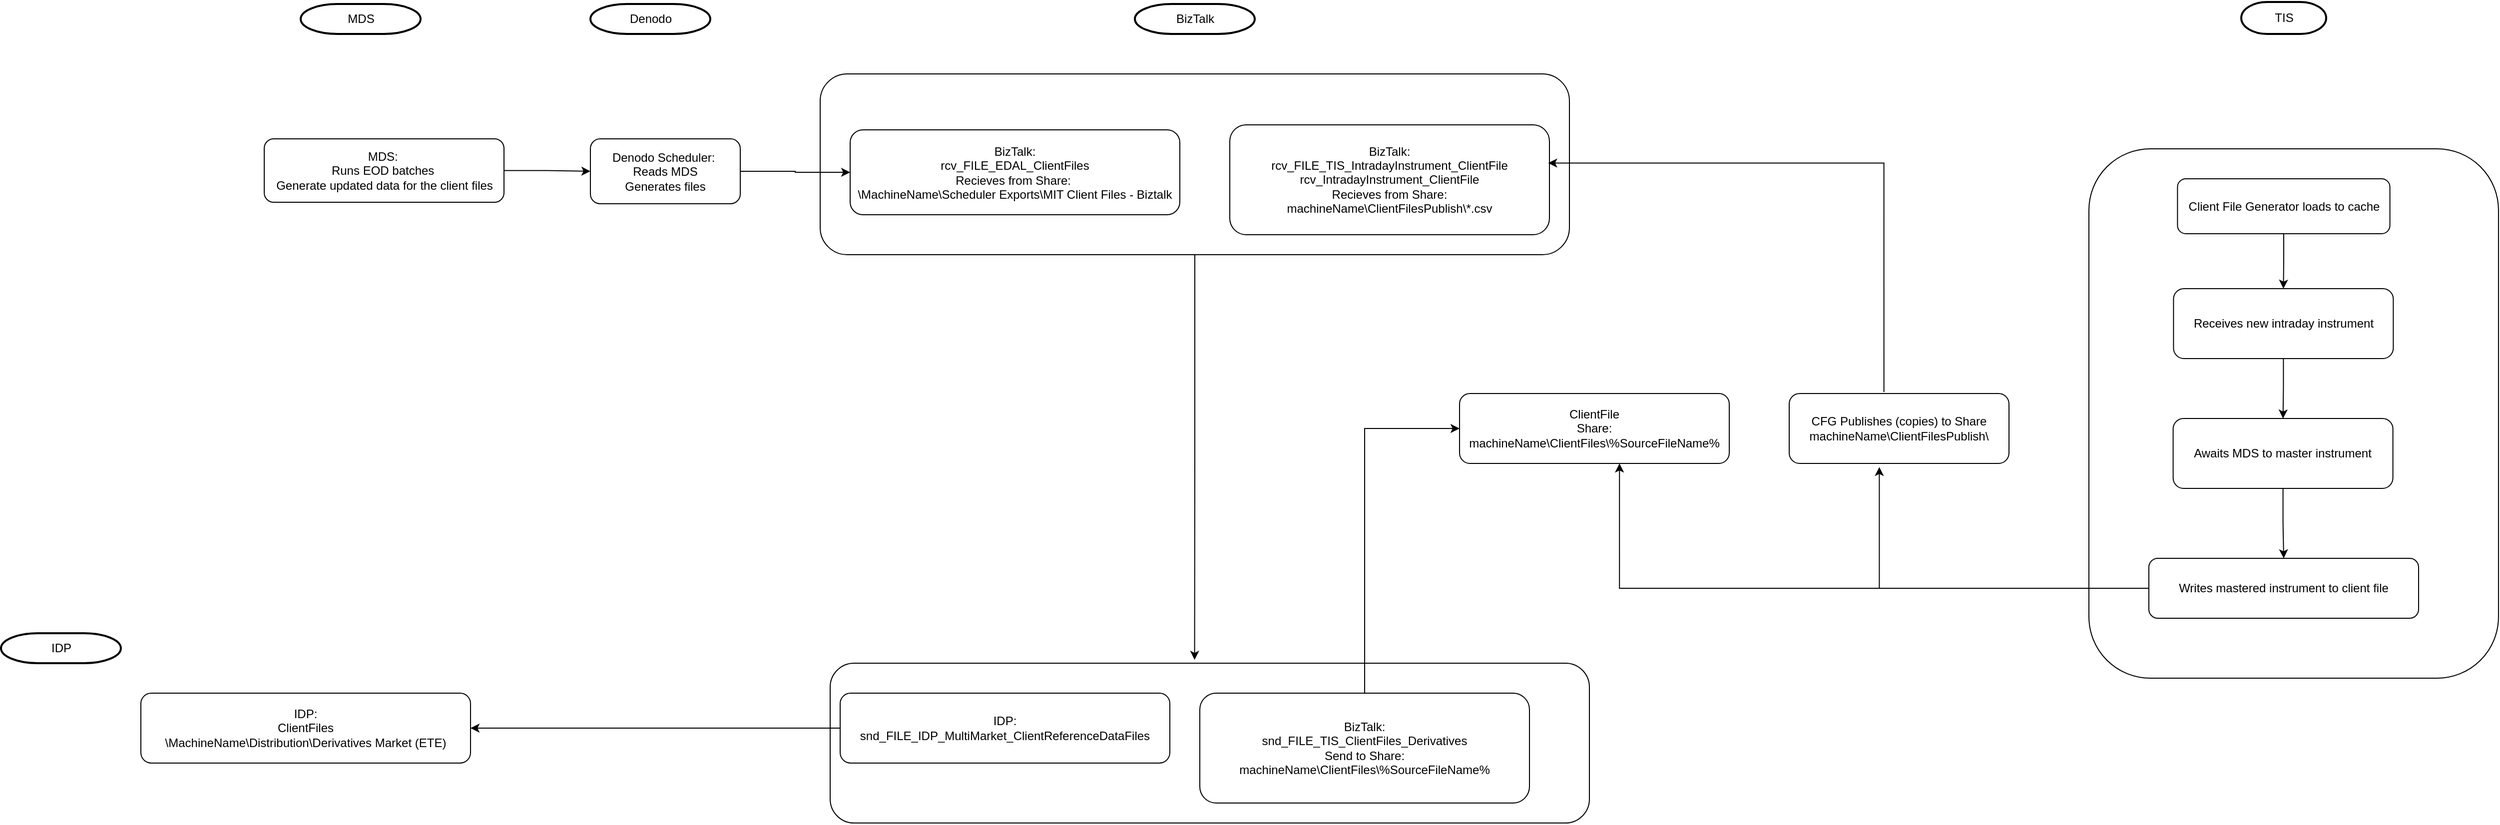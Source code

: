<mxfile version="23.1.5" type="github" pages="2">
  <diagram id="6a731a19-8d31-9384-78a2-239565b7b9f0" name="Page-1">
    <mxGraphModel dx="4181" dy="1641" grid="1" gridSize="10" guides="1" tooltips="1" connect="1" arrows="1" fold="1" page="1" pageScale="1" pageWidth="1169" pageHeight="827" background="none" math="0" shadow="0">
      <root>
        <mxCell id="0" />
        <mxCell id="1" parent="0" />
        <mxCell id="UXoPM91XF1K50CHm7Cyn-54" value="MDS" style="shape=mxgraph.flowchart.terminator;strokeWidth=2;gradientColor=none;gradientDirection=north;fontStyle=0;html=1;" vertex="1" parent="1">
          <mxGeometry x="-1080" y="-380" width="120" height="30" as="geometry" />
        </mxCell>
        <mxCell id="soi7y0ll2UEKY3kuvREq-9" value="Denodo Scheduler:&amp;nbsp;&lt;br style=&quot;border-color: var(--border-color);&quot;&gt;&lt;span style=&quot;&quot;&gt;Reads MDS&lt;/span&gt;&lt;br style=&quot;border-color: var(--border-color);&quot;&gt;&lt;span style=&quot;&quot;&gt;Generates files&lt;/span&gt;" style="rounded=1;whiteSpace=wrap;html=1;" vertex="1" parent="1">
          <mxGeometry x="-790" y="-245" width="150" height="65" as="geometry" />
        </mxCell>
        <mxCell id="soi7y0ll2UEKY3kuvREq-52" style="edgeStyle=orthogonalEdgeStyle;rounded=0;orthogonalLoop=1;jettySize=auto;html=1;entryX=0;entryY=0.5;entryDx=0;entryDy=0;" edge="1" parent="1" source="soi7y0ll2UEKY3kuvREq-11" target="soi7y0ll2UEKY3kuvREq-9">
          <mxGeometry relative="1" as="geometry" />
        </mxCell>
        <mxCell id="soi7y0ll2UEKY3kuvREq-11" value="MDS:&amp;nbsp;&lt;div style=&quot;border-color: var(--border-color);&quot;&gt;Runs EOD batches&amp;nbsp;&lt;/div&gt;&lt;div style=&quot;border-color: var(--border-color);&quot;&gt;Generate updated data for the client files&lt;/div&gt;" style="rounded=1;whiteSpace=wrap;html=1;" vertex="1" parent="1">
          <mxGeometry x="-1116.5" y="-245" width="240" height="63.5" as="geometry" />
        </mxCell>
        <mxCell id="soi7y0ll2UEKY3kuvREq-13" value="IDP:&lt;br style=&quot;border-color: var(--border-color);&quot;&gt;&lt;span style=&quot;&quot;&gt;ClientFiles&lt;br&gt;\\MachineName\Distribution\Derivatives Market (ETE)&lt;br&gt;&lt;/span&gt;" style="rounded=1;whiteSpace=wrap;html=1;" vertex="1" parent="1">
          <mxGeometry x="-1240" y="310" width="330" height="70" as="geometry" />
        </mxCell>
        <mxCell id="soi7y0ll2UEKY3kuvREq-15" value="ClientFile&lt;br style=&quot;border-color: var(--border-color);&quot;&gt;&lt;span style=&quot;&quot;&gt;Share:&lt;/span&gt;&lt;br style=&quot;border-color: var(--border-color);&quot;&gt;&lt;span style=&quot;&quot;&gt;machineName\\ClientFiles\%SourceFileName%&lt;/span&gt;" style="rounded=1;whiteSpace=wrap;html=1;" vertex="1" parent="1">
          <mxGeometry x="80" y="10" width="270" height="70" as="geometry" />
        </mxCell>
        <mxCell id="soi7y0ll2UEKY3kuvREq-18" value="CFG Publishes (copies) to Share&lt;br style=&quot;border-color: var(--border-color);&quot;&gt;&lt;span style=&quot;&quot;&gt;machineName\ClientFilesPublish\&lt;/span&gt;" style="rounded=1;whiteSpace=wrap;html=1;" vertex="1" parent="1">
          <mxGeometry x="410" y="10" width="220" height="70" as="geometry" />
        </mxCell>
        <mxCell id="soi7y0ll2UEKY3kuvREq-37" value="" style="rounded=1;whiteSpace=wrap;html=1;" vertex="1" parent="1">
          <mxGeometry x="-550" y="280" width="760" height="160" as="geometry" />
        </mxCell>
        <mxCell id="soi7y0ll2UEKY3kuvREq-32" style="edgeStyle=orthogonalEdgeStyle;rounded=0;orthogonalLoop=1;jettySize=auto;html=1;entryX=1;entryY=0.5;entryDx=0;entryDy=0;" edge="1" parent="1" source="soi7y0ll2UEKY3kuvREq-39" target="soi7y0ll2UEKY3kuvREq-13">
          <mxGeometry relative="1" as="geometry">
            <mxPoint x="-633.5" y="270.001" as="sourcePoint" />
          </mxGeometry>
        </mxCell>
        <mxCell id="soi7y0ll2UEKY3kuvREq-96" style="edgeStyle=orthogonalEdgeStyle;rounded=0;orthogonalLoop=1;jettySize=auto;html=1;entryX=0;entryY=0.5;entryDx=0;entryDy=0;" edge="1" parent="1" source="soi7y0ll2UEKY3kuvREq-38" target="soi7y0ll2UEKY3kuvREq-15">
          <mxGeometry relative="1" as="geometry" />
        </mxCell>
        <mxCell id="soi7y0ll2UEKY3kuvREq-38" value="BizTalk:&lt;br style=&quot;border-color: var(--border-color);&quot;&gt;&lt;span style=&quot;&quot;&gt;snd_FILE_TIS_ClientFiles_Derivatives&lt;/span&gt;&lt;br style=&quot;border-color: var(--border-color);&quot;&gt;&lt;span style=&quot;&quot;&gt;Send to Share:&lt;/span&gt;&lt;br style=&quot;border-color: var(--border-color);&quot;&gt;&lt;span style=&quot;&quot;&gt;machineName\\ClientFiles\%SourceFileName%&lt;/span&gt;" style="rounded=1;whiteSpace=wrap;html=1;" vertex="1" parent="1">
          <mxGeometry x="-180" y="310" width="330" height="110" as="geometry" />
        </mxCell>
        <mxCell id="soi7y0ll2UEKY3kuvREq-39" value="IDP:&lt;br style=&quot;border-color: var(--border-color);&quot;&gt;&lt;span style=&quot;&quot;&gt;snd_FILE_IDP_MultiMarket_ClientReferenceDataFiles&lt;/span&gt;" style="rounded=1;whiteSpace=wrap;html=1;" vertex="1" parent="1">
          <mxGeometry x="-540" y="310" width="330" height="70" as="geometry" />
        </mxCell>
        <mxCell id="soi7y0ll2UEKY3kuvREq-41" value="" style="rounded=1;whiteSpace=wrap;html=1;" vertex="1" parent="1">
          <mxGeometry x="-560" y="-310" width="750" height="181" as="geometry" />
        </mxCell>
        <mxCell id="soi7y0ll2UEKY3kuvREq-42" value="BizTalk:&lt;br style=&quot;border-color: var(--border-color);&quot;&gt;&lt;span style=&quot;&quot;&gt;rcv_FILE_EDAL_ClientFiles&lt;/span&gt;&lt;br style=&quot;border-color: var(--border-color);&quot;&gt;&lt;span style=&quot;&quot;&gt;Recieves from Share:&amp;nbsp;&lt;/span&gt;&lt;br style=&quot;border-color: var(--border-color);&quot;&gt;&lt;span style=&quot;&quot;&gt;\\MachineName\Scheduler Exports\MIT Client Files - Biztalk&lt;/span&gt;" style="rounded=1;whiteSpace=wrap;html=1;" vertex="1" parent="1">
          <mxGeometry x="-530" y="-254" width="330" height="85" as="geometry" />
        </mxCell>
        <mxCell id="soi7y0ll2UEKY3kuvREq-43" value="BizTalk:&lt;br style=&quot;border-color: var(--border-color);&quot;&gt;&lt;span style=&quot;&quot;&gt;rcv_FILE_TIS_IntradayInstrument_ClientFile&lt;/span&gt;&lt;br style=&quot;border-color: var(--border-color);&quot;&gt;&lt;span style=&quot;&quot;&gt;rcv_IntradayInstrument_ClientFile&lt;/span&gt;&lt;br style=&quot;border-color: var(--border-color);&quot;&gt;&lt;span style=&quot;&quot;&gt;Recieves from Share:&lt;/span&gt;&lt;br style=&quot;border-color: var(--border-color);&quot;&gt;&lt;span style=&quot;&quot;&gt;machineName\\ClientFilesPublish\*.csv&lt;/span&gt;" style="rounded=1;whiteSpace=wrap;html=1;" vertex="1" parent="1">
          <mxGeometry x="-150" y="-259" width="320" height="110" as="geometry" />
        </mxCell>
        <mxCell id="soi7y0ll2UEKY3kuvREq-55" style="edgeStyle=orthogonalEdgeStyle;rounded=0;orthogonalLoop=1;jettySize=auto;html=1;entryX=0.48;entryY=-0.021;entryDx=0;entryDy=0;entryPerimeter=0;" edge="1" parent="1" source="soi7y0ll2UEKY3kuvREq-41" target="soi7y0ll2UEKY3kuvREq-37">
          <mxGeometry relative="1" as="geometry" />
        </mxCell>
        <mxCell id="soi7y0ll2UEKY3kuvREq-63" value="" style="rounded=1;whiteSpace=wrap;html=1;" vertex="1" parent="1">
          <mxGeometry x="710" y="-235" width="410" height="530" as="geometry" />
        </mxCell>
        <mxCell id="soi7y0ll2UEKY3kuvREq-58" value="TIS" style="shape=mxgraph.flowchart.terminator;strokeWidth=2;gradientColor=none;gradientDirection=north;fontStyle=0;html=1;" vertex="1" parent="1">
          <mxGeometry x="862.51" y="-382.01" width="84.99" height="32.01" as="geometry" />
        </mxCell>
        <mxCell id="soi7y0ll2UEKY3kuvREq-85" value="" style="edgeStyle=orthogonalEdgeStyle;rounded=0;orthogonalLoop=1;jettySize=auto;html=1;" edge="1" parent="1" source="soi7y0ll2UEKY3kuvREq-64" target="soi7y0ll2UEKY3kuvREq-65">
          <mxGeometry relative="1" as="geometry" />
        </mxCell>
        <mxCell id="soi7y0ll2UEKY3kuvREq-64" value="Client File Generator loads to cache" style="rounded=1;whiteSpace=wrap;html=1;" vertex="1" parent="1">
          <mxGeometry x="798.69" y="-205" width="212.62" height="55" as="geometry" />
        </mxCell>
        <mxCell id="soi7y0ll2UEKY3kuvREq-86" value="" style="edgeStyle=orthogonalEdgeStyle;rounded=0;orthogonalLoop=1;jettySize=auto;html=1;" edge="1" parent="1" source="soi7y0ll2UEKY3kuvREq-65" target="soi7y0ll2UEKY3kuvREq-66">
          <mxGeometry relative="1" as="geometry" />
        </mxCell>
        <mxCell id="soi7y0ll2UEKY3kuvREq-65" value="Receives new intraday instrument" style="rounded=1;whiteSpace=wrap;html=1;" vertex="1" parent="1">
          <mxGeometry x="794.69" y="-95" width="220" height="70" as="geometry" />
        </mxCell>
        <mxCell id="soi7y0ll2UEKY3kuvREq-87" value="" style="edgeStyle=orthogonalEdgeStyle;rounded=0;orthogonalLoop=1;jettySize=auto;html=1;" edge="1" parent="1" source="soi7y0ll2UEKY3kuvREq-66" target="soi7y0ll2UEKY3kuvREq-67">
          <mxGeometry relative="1" as="geometry" />
        </mxCell>
        <mxCell id="soi7y0ll2UEKY3kuvREq-66" value="Awaits MDS to master instrument" style="rounded=1;whiteSpace=wrap;html=1;" vertex="1" parent="1">
          <mxGeometry x="794.31" y="35" width="220" height="70" as="geometry" />
        </mxCell>
        <mxCell id="soi7y0ll2UEKY3kuvREq-67" value="Writes mastered instrument to client file" style="rounded=1;whiteSpace=wrap;html=1;" vertex="1" parent="1">
          <mxGeometry x="770" y="175" width="270" height="60" as="geometry" />
        </mxCell>
        <mxCell id="soi7y0ll2UEKY3kuvREq-94" style="edgeStyle=orthogonalEdgeStyle;rounded=0;orthogonalLoop=1;jettySize=auto;html=1;entryX=0.41;entryY=1.051;entryDx=0;entryDy=0;entryPerimeter=0;" edge="1" parent="1" source="soi7y0ll2UEKY3kuvREq-67" target="soi7y0ll2UEKY3kuvREq-18">
          <mxGeometry relative="1" as="geometry" />
        </mxCell>
        <mxCell id="soi7y0ll2UEKY3kuvREq-95" style="edgeStyle=orthogonalEdgeStyle;rounded=0;orthogonalLoop=1;jettySize=auto;html=1;entryX=0.593;entryY=1;entryDx=0;entryDy=0;entryPerimeter=0;" edge="1" parent="1" source="soi7y0ll2UEKY3kuvREq-67" target="soi7y0ll2UEKY3kuvREq-15">
          <mxGeometry relative="1" as="geometry" />
        </mxCell>
        <mxCell id="soi7y0ll2UEKY3kuvREq-98" style="edgeStyle=orthogonalEdgeStyle;rounded=0;orthogonalLoop=1;jettySize=auto;html=1;entryX=0.996;entryY=0.375;entryDx=0;entryDy=0;exitX=0.431;exitY=0.022;exitDx=0;exitDy=0;exitPerimeter=0;entryPerimeter=0;" edge="1" parent="1">
          <mxGeometry relative="1" as="geometry">
            <mxPoint x="504.82" y="8.54" as="sourcePoint" />
            <mxPoint x="168.72" y="-220.75" as="targetPoint" />
            <Array as="points">
              <mxPoint x="505" y="-221" />
            </Array>
          </mxGeometry>
        </mxCell>
        <mxCell id="soi7y0ll2UEKY3kuvREq-100" value="Denodo" style="shape=mxgraph.flowchart.terminator;strokeWidth=2;gradientColor=none;gradientDirection=north;fontStyle=0;html=1;" vertex="1" parent="1">
          <mxGeometry x="-790" y="-380" width="120" height="30" as="geometry" />
        </mxCell>
        <mxCell id="soi7y0ll2UEKY3kuvREq-101" value="BizTalk" style="shape=mxgraph.flowchart.terminator;strokeWidth=2;gradientColor=none;gradientDirection=north;fontStyle=0;html=1;" vertex="1" parent="1">
          <mxGeometry x="-245" y="-380" width="120" height="30" as="geometry" />
        </mxCell>
        <mxCell id="soi7y0ll2UEKY3kuvREq-105" value="IDP" style="shape=mxgraph.flowchart.terminator;strokeWidth=2;gradientColor=none;gradientDirection=north;fontStyle=0;html=1;" vertex="1" parent="1">
          <mxGeometry x="-1380" y="250" width="120" height="30" as="geometry" />
        </mxCell>
        <mxCell id="soi7y0ll2UEKY3kuvREq-106" value="" style="edgeStyle=orthogonalEdgeStyle;rounded=0;orthogonalLoop=1;jettySize=auto;html=1;entryX=0;entryY=0.5;entryDx=0;entryDy=0;" edge="1" parent="1" source="soi7y0ll2UEKY3kuvREq-9" target="soi7y0ll2UEKY3kuvREq-42">
          <mxGeometry relative="1" as="geometry">
            <mxPoint x="-520" y="-211" as="targetPoint" />
          </mxGeometry>
        </mxCell>
      </root>
    </mxGraphModel>
  </diagram>
  <diagram id="vYdt8ROYdTbhf6EwhhL6" name="Page-2">
    <mxGraphModel dx="2345" dy="1036" grid="1" gridSize="10" guides="1" tooltips="1" connect="1" arrows="1" fold="1" page="1" pageScale="1" pageWidth="850" pageHeight="1100" math="0" shadow="0">
      <root>
        <mxCell id="0" />
        <mxCell id="1" parent="0" />
      </root>
    </mxGraphModel>
  </diagram>
</mxfile>
